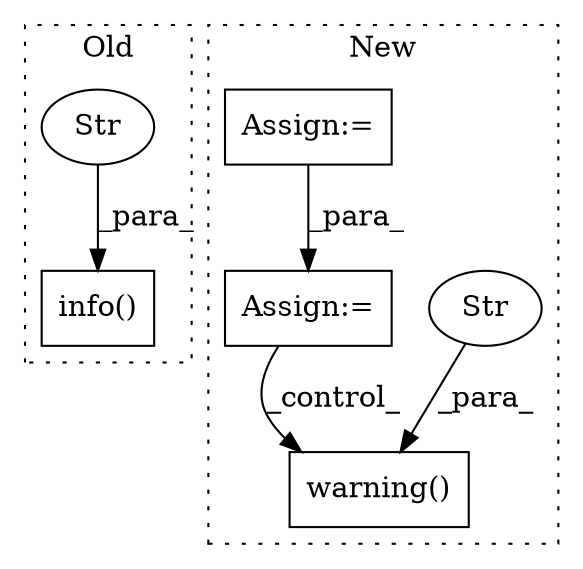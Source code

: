 digraph G {
subgraph cluster0 {
1 [label="info()" a="75" s="4992,5025" l="12,1" shape="box"];
4 [label="Str" a="66" s="5004" l="21" shape="ellipse"];
label = "Old";
style="dotted";
}
subgraph cluster1 {
2 [label="warning()" a="75" s="5545,5591" l="15,1" shape="box"];
3 [label="Str" a="66" s="5560" l="31" shape="ellipse"];
5 [label="Assign:=" a="68" s="5452" l="3" shape="box"];
6 [label="Assign:=" a="68" s="5412" l="3" shape="box"];
label = "New";
style="dotted";
}
3 -> 2 [label="_para_"];
4 -> 1 [label="_para_"];
5 -> 2 [label="_control_"];
6 -> 5 [label="_para_"];
}